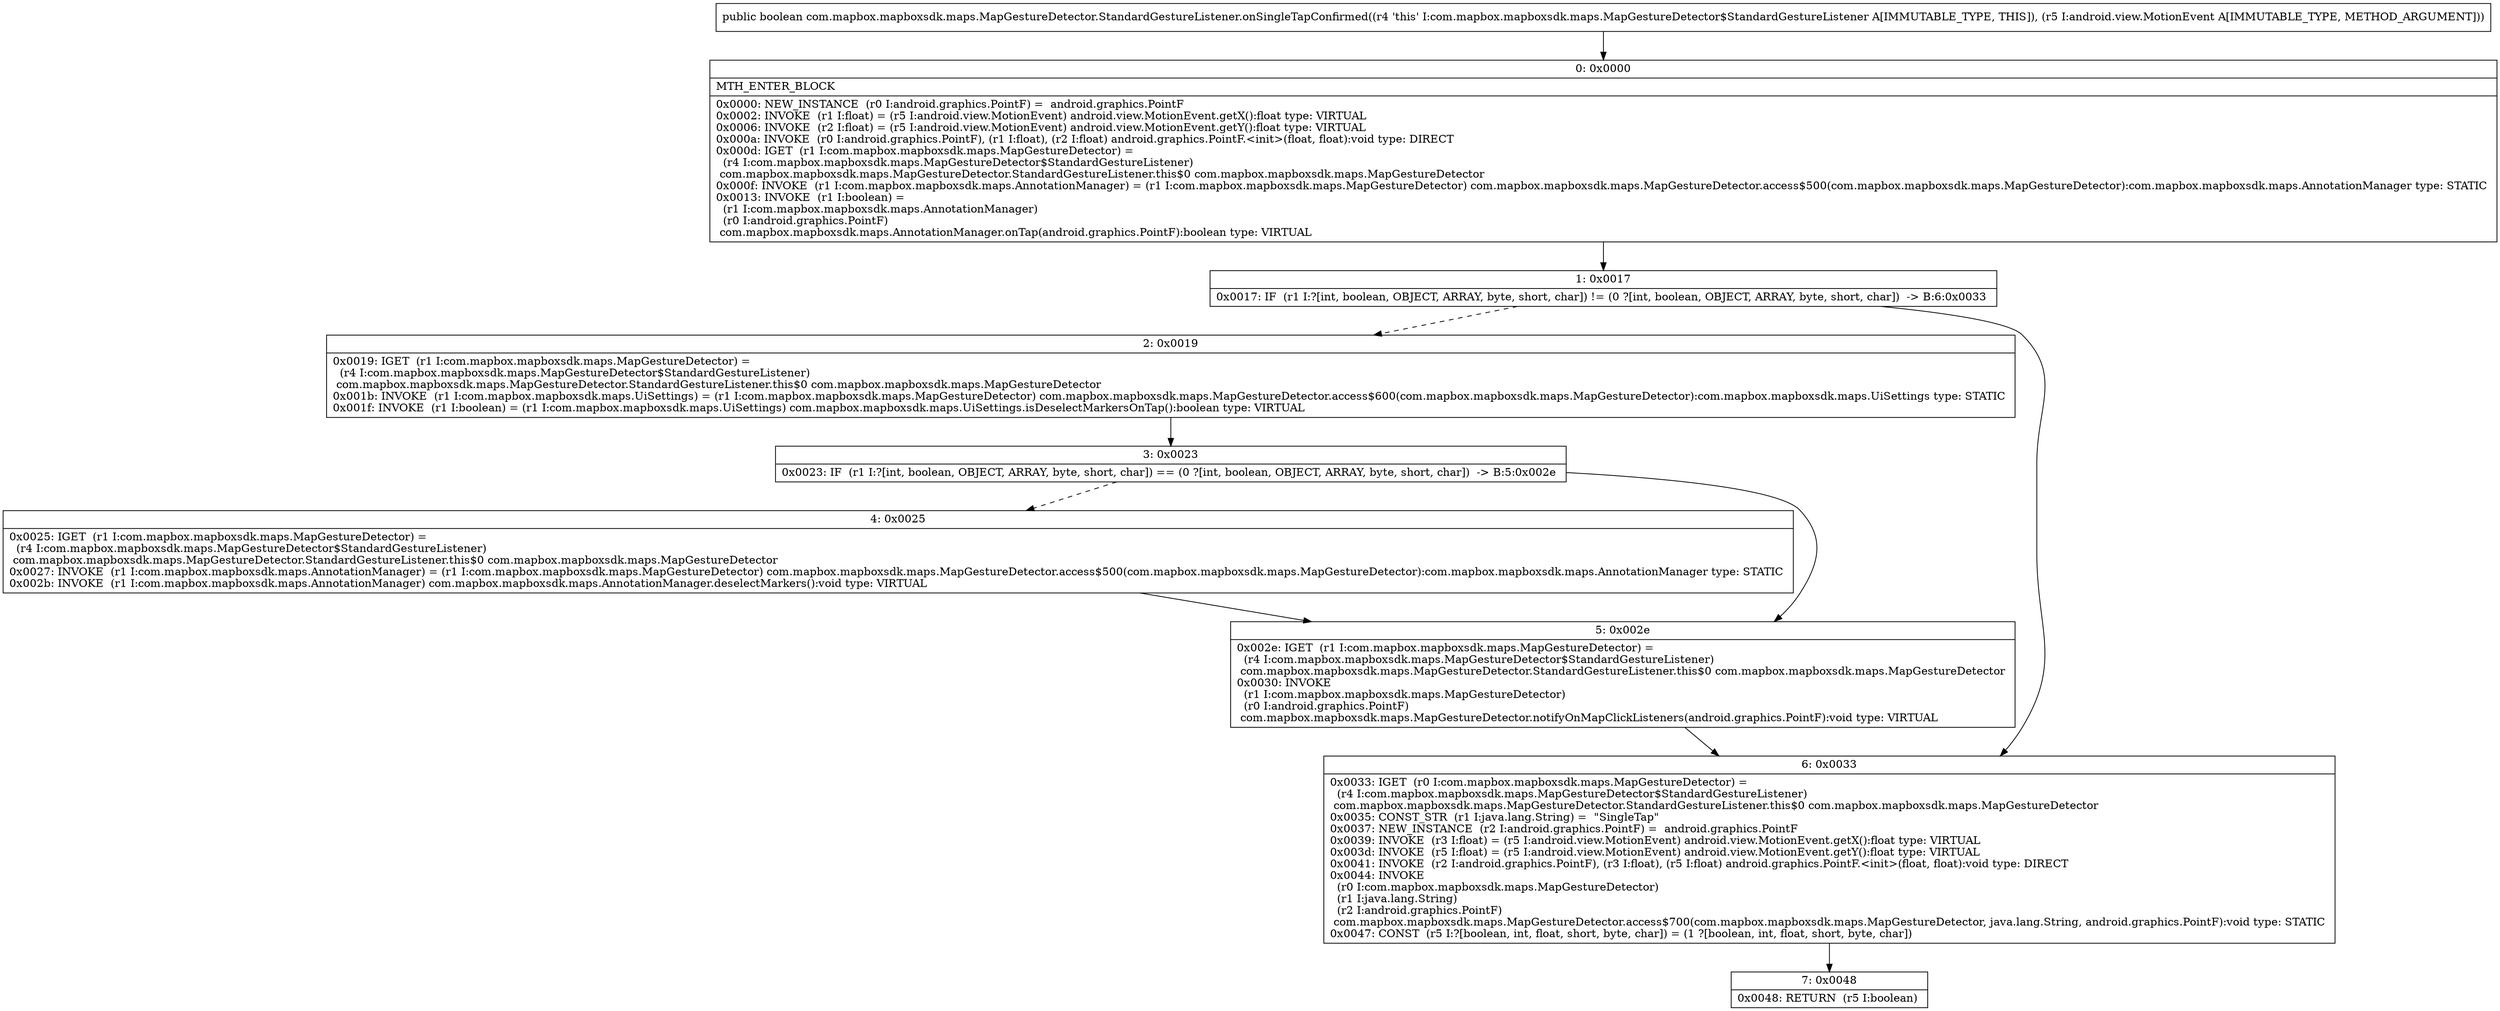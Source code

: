 digraph "CFG forcom.mapbox.mapboxsdk.maps.MapGestureDetector.StandardGestureListener.onSingleTapConfirmed(Landroid\/view\/MotionEvent;)Z" {
Node_0 [shape=record,label="{0\:\ 0x0000|MTH_ENTER_BLOCK\l|0x0000: NEW_INSTANCE  (r0 I:android.graphics.PointF) =  android.graphics.PointF \l0x0002: INVOKE  (r1 I:float) = (r5 I:android.view.MotionEvent) android.view.MotionEvent.getX():float type: VIRTUAL \l0x0006: INVOKE  (r2 I:float) = (r5 I:android.view.MotionEvent) android.view.MotionEvent.getY():float type: VIRTUAL \l0x000a: INVOKE  (r0 I:android.graphics.PointF), (r1 I:float), (r2 I:float) android.graphics.PointF.\<init\>(float, float):void type: DIRECT \l0x000d: IGET  (r1 I:com.mapbox.mapboxsdk.maps.MapGestureDetector) = \l  (r4 I:com.mapbox.mapboxsdk.maps.MapGestureDetector$StandardGestureListener)\l com.mapbox.mapboxsdk.maps.MapGestureDetector.StandardGestureListener.this$0 com.mapbox.mapboxsdk.maps.MapGestureDetector \l0x000f: INVOKE  (r1 I:com.mapbox.mapboxsdk.maps.AnnotationManager) = (r1 I:com.mapbox.mapboxsdk.maps.MapGestureDetector) com.mapbox.mapboxsdk.maps.MapGestureDetector.access$500(com.mapbox.mapboxsdk.maps.MapGestureDetector):com.mapbox.mapboxsdk.maps.AnnotationManager type: STATIC \l0x0013: INVOKE  (r1 I:boolean) = \l  (r1 I:com.mapbox.mapboxsdk.maps.AnnotationManager)\l  (r0 I:android.graphics.PointF)\l com.mapbox.mapboxsdk.maps.AnnotationManager.onTap(android.graphics.PointF):boolean type: VIRTUAL \l}"];
Node_1 [shape=record,label="{1\:\ 0x0017|0x0017: IF  (r1 I:?[int, boolean, OBJECT, ARRAY, byte, short, char]) != (0 ?[int, boolean, OBJECT, ARRAY, byte, short, char])  \-\> B:6:0x0033 \l}"];
Node_2 [shape=record,label="{2\:\ 0x0019|0x0019: IGET  (r1 I:com.mapbox.mapboxsdk.maps.MapGestureDetector) = \l  (r4 I:com.mapbox.mapboxsdk.maps.MapGestureDetector$StandardGestureListener)\l com.mapbox.mapboxsdk.maps.MapGestureDetector.StandardGestureListener.this$0 com.mapbox.mapboxsdk.maps.MapGestureDetector \l0x001b: INVOKE  (r1 I:com.mapbox.mapboxsdk.maps.UiSettings) = (r1 I:com.mapbox.mapboxsdk.maps.MapGestureDetector) com.mapbox.mapboxsdk.maps.MapGestureDetector.access$600(com.mapbox.mapboxsdk.maps.MapGestureDetector):com.mapbox.mapboxsdk.maps.UiSettings type: STATIC \l0x001f: INVOKE  (r1 I:boolean) = (r1 I:com.mapbox.mapboxsdk.maps.UiSettings) com.mapbox.mapboxsdk.maps.UiSettings.isDeselectMarkersOnTap():boolean type: VIRTUAL \l}"];
Node_3 [shape=record,label="{3\:\ 0x0023|0x0023: IF  (r1 I:?[int, boolean, OBJECT, ARRAY, byte, short, char]) == (0 ?[int, boolean, OBJECT, ARRAY, byte, short, char])  \-\> B:5:0x002e \l}"];
Node_4 [shape=record,label="{4\:\ 0x0025|0x0025: IGET  (r1 I:com.mapbox.mapboxsdk.maps.MapGestureDetector) = \l  (r4 I:com.mapbox.mapboxsdk.maps.MapGestureDetector$StandardGestureListener)\l com.mapbox.mapboxsdk.maps.MapGestureDetector.StandardGestureListener.this$0 com.mapbox.mapboxsdk.maps.MapGestureDetector \l0x0027: INVOKE  (r1 I:com.mapbox.mapboxsdk.maps.AnnotationManager) = (r1 I:com.mapbox.mapboxsdk.maps.MapGestureDetector) com.mapbox.mapboxsdk.maps.MapGestureDetector.access$500(com.mapbox.mapboxsdk.maps.MapGestureDetector):com.mapbox.mapboxsdk.maps.AnnotationManager type: STATIC \l0x002b: INVOKE  (r1 I:com.mapbox.mapboxsdk.maps.AnnotationManager) com.mapbox.mapboxsdk.maps.AnnotationManager.deselectMarkers():void type: VIRTUAL \l}"];
Node_5 [shape=record,label="{5\:\ 0x002e|0x002e: IGET  (r1 I:com.mapbox.mapboxsdk.maps.MapGestureDetector) = \l  (r4 I:com.mapbox.mapboxsdk.maps.MapGestureDetector$StandardGestureListener)\l com.mapbox.mapboxsdk.maps.MapGestureDetector.StandardGestureListener.this$0 com.mapbox.mapboxsdk.maps.MapGestureDetector \l0x0030: INVOKE  \l  (r1 I:com.mapbox.mapboxsdk.maps.MapGestureDetector)\l  (r0 I:android.graphics.PointF)\l com.mapbox.mapboxsdk.maps.MapGestureDetector.notifyOnMapClickListeners(android.graphics.PointF):void type: VIRTUAL \l}"];
Node_6 [shape=record,label="{6\:\ 0x0033|0x0033: IGET  (r0 I:com.mapbox.mapboxsdk.maps.MapGestureDetector) = \l  (r4 I:com.mapbox.mapboxsdk.maps.MapGestureDetector$StandardGestureListener)\l com.mapbox.mapboxsdk.maps.MapGestureDetector.StandardGestureListener.this$0 com.mapbox.mapboxsdk.maps.MapGestureDetector \l0x0035: CONST_STR  (r1 I:java.lang.String) =  \"SingleTap\" \l0x0037: NEW_INSTANCE  (r2 I:android.graphics.PointF) =  android.graphics.PointF \l0x0039: INVOKE  (r3 I:float) = (r5 I:android.view.MotionEvent) android.view.MotionEvent.getX():float type: VIRTUAL \l0x003d: INVOKE  (r5 I:float) = (r5 I:android.view.MotionEvent) android.view.MotionEvent.getY():float type: VIRTUAL \l0x0041: INVOKE  (r2 I:android.graphics.PointF), (r3 I:float), (r5 I:float) android.graphics.PointF.\<init\>(float, float):void type: DIRECT \l0x0044: INVOKE  \l  (r0 I:com.mapbox.mapboxsdk.maps.MapGestureDetector)\l  (r1 I:java.lang.String)\l  (r2 I:android.graphics.PointF)\l com.mapbox.mapboxsdk.maps.MapGestureDetector.access$700(com.mapbox.mapboxsdk.maps.MapGestureDetector, java.lang.String, android.graphics.PointF):void type: STATIC \l0x0047: CONST  (r5 I:?[boolean, int, float, short, byte, char]) = (1 ?[boolean, int, float, short, byte, char]) \l}"];
Node_7 [shape=record,label="{7\:\ 0x0048|0x0048: RETURN  (r5 I:boolean) \l}"];
MethodNode[shape=record,label="{public boolean com.mapbox.mapboxsdk.maps.MapGestureDetector.StandardGestureListener.onSingleTapConfirmed((r4 'this' I:com.mapbox.mapboxsdk.maps.MapGestureDetector$StandardGestureListener A[IMMUTABLE_TYPE, THIS]), (r5 I:android.view.MotionEvent A[IMMUTABLE_TYPE, METHOD_ARGUMENT])) }"];
MethodNode -> Node_0;
Node_0 -> Node_1;
Node_1 -> Node_2[style=dashed];
Node_1 -> Node_6;
Node_2 -> Node_3;
Node_3 -> Node_4[style=dashed];
Node_3 -> Node_5;
Node_4 -> Node_5;
Node_5 -> Node_6;
Node_6 -> Node_7;
}

